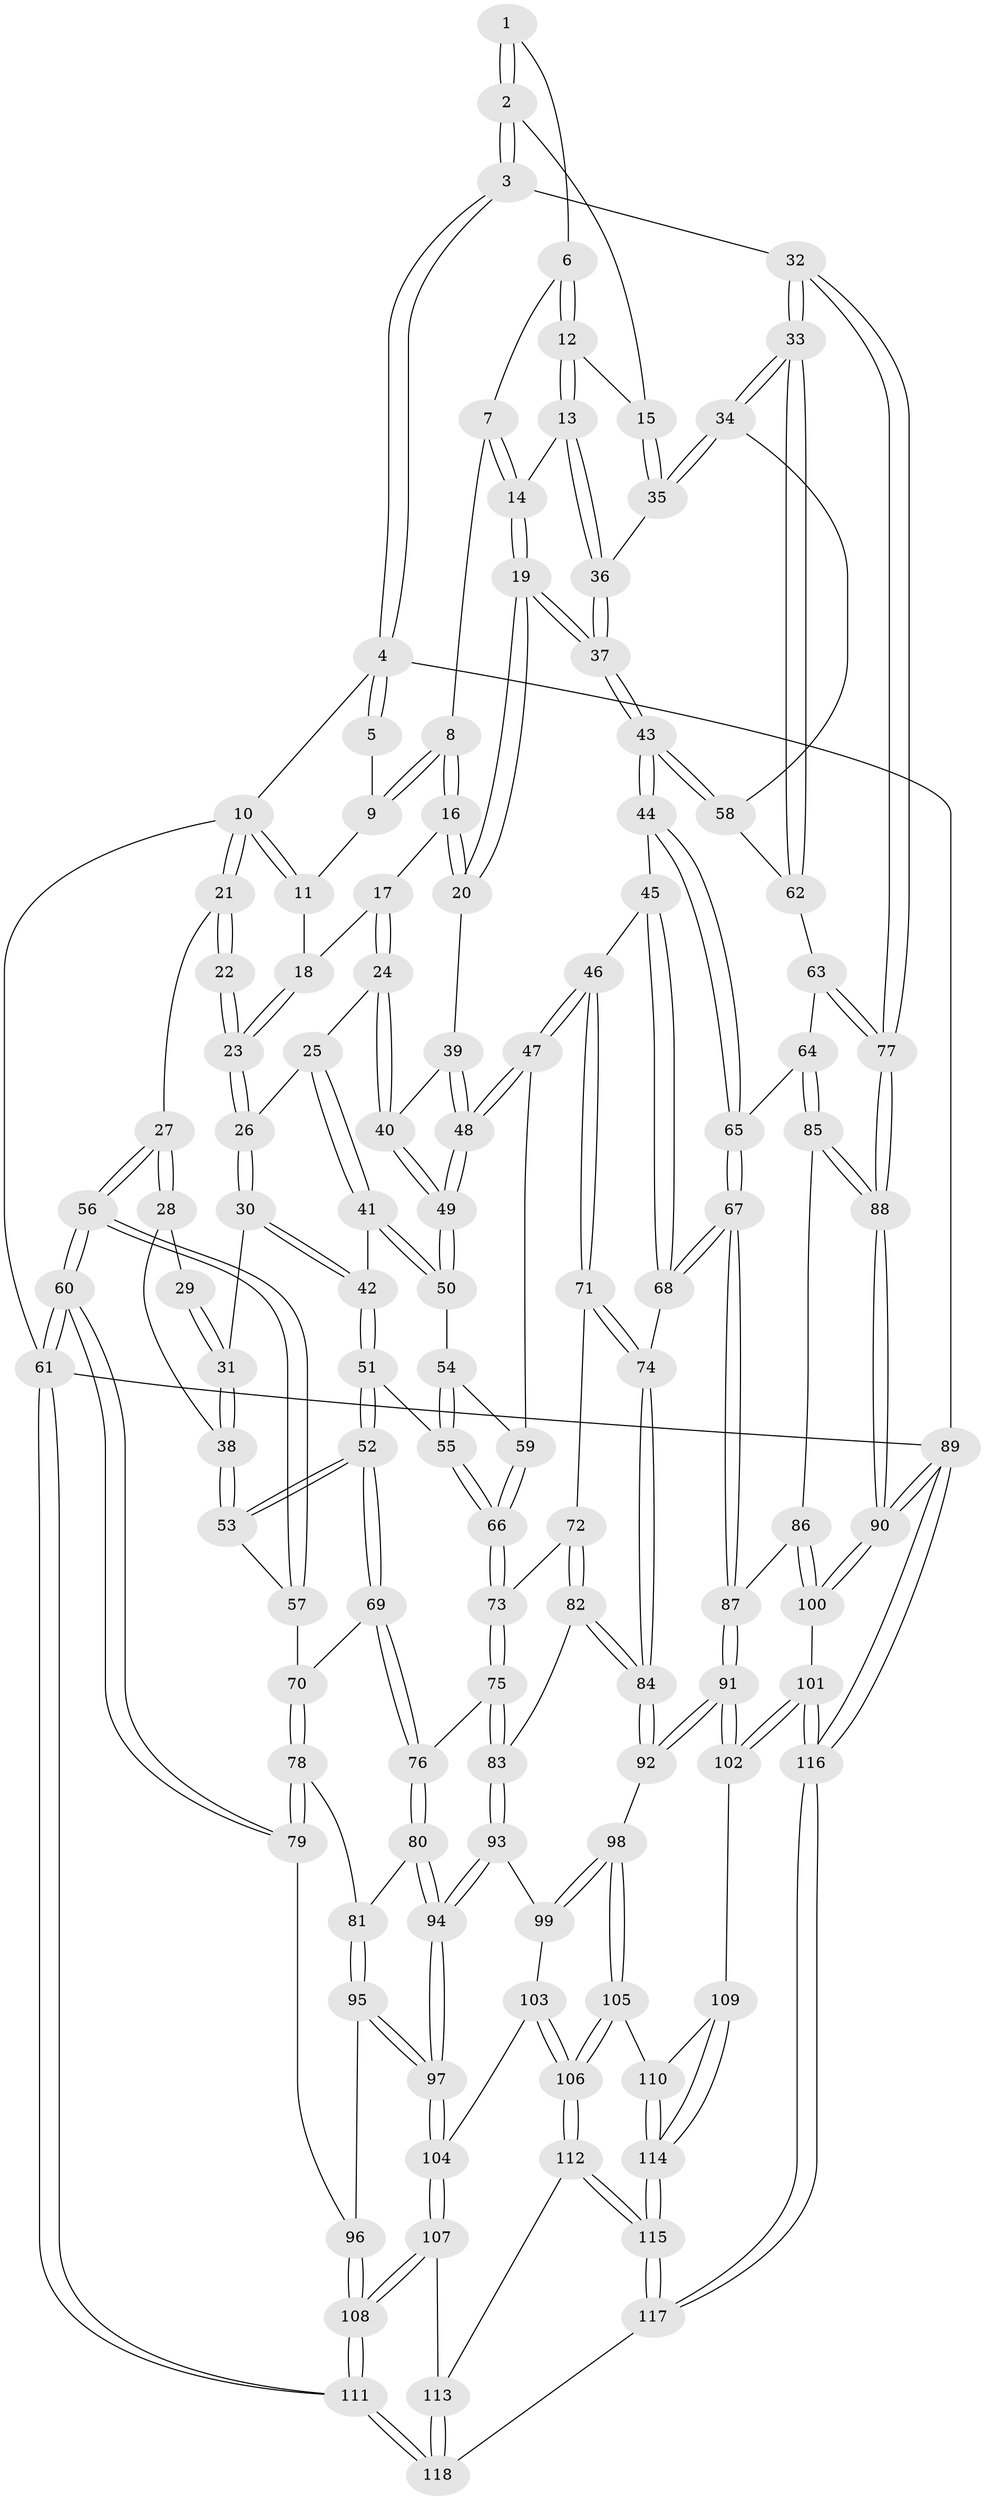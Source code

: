 // Generated by graph-tools (version 1.1) at 2025/03/03/09/25 03:03:27]
// undirected, 118 vertices, 292 edges
graph export_dot {
graph [start="1"]
  node [color=gray90,style=filled];
  1 [pos="+0.9022787043649616+0.06072610722624832"];
  2 [pos="+1+0.08173517206888106"];
  3 [pos="+1+0"];
  4 [pos="+1+0"];
  5 [pos="+0.8851130204596165+0"];
  6 [pos="+0.8425186946726467+0.09318195794166692"];
  7 [pos="+0.7292689238596052+0.005510135616151784"];
  8 [pos="+0.6058867931416522+0"];
  9 [pos="+0.5851177853113357+0"];
  10 [pos="+0+0"];
  11 [pos="+0.4143301347987832+0"];
  12 [pos="+0.8502949328425223+0.18703378732949083"];
  13 [pos="+0.8210057539092357+0.21050206836936794"];
  14 [pos="+0.7813065453529158+0.21684999939860047"];
  15 [pos="+0.912427180501385+0.20129039699039125"];
  16 [pos="+0.6371864642904285+0.19203061409237818"];
  17 [pos="+0.5137362818289544+0.21018778125717788"];
  18 [pos="+0.3480943608606585+0.048108746769595936"];
  19 [pos="+0.6876903655818027+0.2412990916925587"];
  20 [pos="+0.6553867801546814+0.22668085094025844"];
  21 [pos="+0+0"];
  22 [pos="+0.21958085354345072+0.13748175663124337"];
  23 [pos="+0.33814885436892034+0.06688108695968145"];
  24 [pos="+0.4554726113473915+0.28515274207642205"];
  25 [pos="+0.41197199554477165+0.2684983641074522"];
  26 [pos="+0.36158786923486974+0.192925527272962"];
  27 [pos="+0+0.07843931139180207"];
  28 [pos="+0.1471906133243293+0.22393218947598267"];
  29 [pos="+0.21766533242403463+0.14111521703618532"];
  30 [pos="+0.2705574610973677+0.31524059617234795"];
  31 [pos="+0.26041503790280435+0.3132024309418111"];
  32 [pos="+1+0.40458603375026864"];
  33 [pos="+1+0.38911702410944965"];
  34 [pos="+1+0.35084089280728975"];
  35 [pos="+1+0.3351953963475337"];
  36 [pos="+0.8472682185995545+0.3160393276527385"];
  37 [pos="+0.7632081185621414+0.42450936148034707"];
  38 [pos="+0.14462664646717402+0.3353581359077233"];
  39 [pos="+0.6547506477403346+0.22746146671445439"];
  40 [pos="+0.45940994758666925+0.28998460310448887"];
  41 [pos="+0.3497987639151594+0.3584303371561258"];
  42 [pos="+0.3150634458039393+0.36531808246741876"];
  43 [pos="+0.763197736295531+0.42543034681709246"];
  44 [pos="+0.7383456638550907+0.45067806188546694"];
  45 [pos="+0.7295776100079738+0.45489788421642025"];
  46 [pos="+0.5645782503333827+0.45821833102799964"];
  47 [pos="+0.5581914563726447+0.45166399666076423"];
  48 [pos="+0.5327691037979275+0.4080222042412945"];
  49 [pos="+0.5257869995044905+0.40462841330796223"];
  50 [pos="+0.4329795684781884+0.4168689469544668"];
  51 [pos="+0.26992148912451375+0.49121686280516974"];
  52 [pos="+0.2443253436610702+0.5043696718287067"];
  53 [pos="+0.14252903186414015+0.3382567514614606"];
  54 [pos="+0.3945073202317395+0.4568766837555729"];
  55 [pos="+0.2702067284285705+0.4912457114623238"];
  56 [pos="+0+0.3691623271031248"];
  57 [pos="+0+0.3971831491821361"];
  58 [pos="+0.8152664096309153+0.438767992112025"];
  59 [pos="+0.4202487448179356+0.5316626870698843"];
  60 [pos="+0+0.7300207314367486"];
  61 [pos="+0+1"];
  62 [pos="+0.8663717615495121+0.4882120785021666"];
  63 [pos="+0.8979334527830904+0.5517080116102347"];
  64 [pos="+0.8791255968958485+0.6097593514056617"];
  65 [pos="+0.7928650751614152+0.5535560093521826"];
  66 [pos="+0.4050616417743236+0.5621026118776269"];
  67 [pos="+0.7334335441529772+0.6522089099024789"];
  68 [pos="+0.6925053218383318+0.6286785467536831"];
  69 [pos="+0.24337907732135078+0.5059021057631288"];
  70 [pos="+0.11695847307693508+0.5474177904395644"];
  71 [pos="+0.563178467189234+0.4856202287540367"];
  72 [pos="+0.48067064529001097+0.6097974580954849"];
  73 [pos="+0.41051909104110046+0.5806619696273225"];
  74 [pos="+0.628539444292322+0.6373975073870798"];
  75 [pos="+0.3359194739560237+0.666002903380565"];
  76 [pos="+0.2713435474899923+0.6125225351882354"];
  77 [pos="+1+0.42239500676904773"];
  78 [pos="+0.09758966190696754+0.6157103884383941"];
  79 [pos="+0+0.7310614442775316"];
  80 [pos="+0.1804285566610049+0.6896749834798774"];
  81 [pos="+0.1695132652566516+0.687933238242757"];
  82 [pos="+0.511646655169029+0.698193862849792"];
  83 [pos="+0.3421884607116758+0.6883224899052744"];
  84 [pos="+0.5476255737414377+0.7319145923795761"];
  85 [pos="+0.8835984508492196+0.6511790512073282"];
  86 [pos="+0.8329760512940119+0.7159168857681161"];
  87 [pos="+0.7937151192133611+0.7117092851114107"];
  88 [pos="+1+0.6569658919153731"];
  89 [pos="+1+1"];
  90 [pos="+1+0.9144947442404857"];
  91 [pos="+0.6615378350488116+0.8152668028764453"];
  92 [pos="+0.5480711633234452+0.7357578776535144"];
  93 [pos="+0.3329320609136822+0.7193832839730622"];
  94 [pos="+0.2512677012572786+0.7783991175321041"];
  95 [pos="+0.07884234088579736+0.8041613828066333"];
  96 [pos="+0.0704624798253376+0.8061647063386872"];
  97 [pos="+0.2351938278000915+0.8367350381531645"];
  98 [pos="+0.48673423250166326+0.8107670260889575"];
  99 [pos="+0.39179694129707887+0.7954539360920229"];
  100 [pos="+0.8333628188702784+0.7166851157112574"];
  101 [pos="+0.8897702451179018+1"];
  102 [pos="+0.6756877475092707+0.8821007642109665"];
  103 [pos="+0.35753022117984407+0.8402934054339939"];
  104 [pos="+0.238426173954298+0.8449677528857833"];
  105 [pos="+0.48638910864242013+0.815812685525998"];
  106 [pos="+0.3858948057394105+0.9178865107037901"];
  107 [pos="+0.23878789305032116+0.8666367334932576"];
  108 [pos="+0.08451886668072481+0.9446091199724471"];
  109 [pos="+0.6697398646948345+0.886374224115013"];
  110 [pos="+0.5111099266839502+0.8922273797420358"];
  111 [pos="+0+1"];
  112 [pos="+0.376140228551799+0.9573038691846728"];
  113 [pos="+0.25143237003724206+0.9019412760906432"];
  114 [pos="+0.49720002822388376+1"];
  115 [pos="+0.4699954303602809+1"];
  116 [pos="+1+1"];
  117 [pos="+0.4689587483689851+1"];
  118 [pos="+0.0722213282348833+1"];
  1 -- 2;
  1 -- 2;
  1 -- 6;
  2 -- 3;
  2 -- 3;
  2 -- 15;
  3 -- 4;
  3 -- 4;
  3 -- 32;
  4 -- 5;
  4 -- 5;
  4 -- 10;
  4 -- 89;
  5 -- 9;
  6 -- 7;
  6 -- 12;
  6 -- 12;
  7 -- 8;
  7 -- 14;
  7 -- 14;
  8 -- 9;
  8 -- 9;
  8 -- 16;
  8 -- 16;
  9 -- 11;
  10 -- 11;
  10 -- 11;
  10 -- 21;
  10 -- 21;
  10 -- 61;
  11 -- 18;
  12 -- 13;
  12 -- 13;
  12 -- 15;
  13 -- 14;
  13 -- 36;
  13 -- 36;
  14 -- 19;
  14 -- 19;
  15 -- 35;
  15 -- 35;
  16 -- 17;
  16 -- 20;
  16 -- 20;
  17 -- 18;
  17 -- 24;
  17 -- 24;
  18 -- 23;
  18 -- 23;
  19 -- 20;
  19 -- 20;
  19 -- 37;
  19 -- 37;
  20 -- 39;
  21 -- 22;
  21 -- 22;
  21 -- 27;
  22 -- 23;
  22 -- 23;
  23 -- 26;
  23 -- 26;
  24 -- 25;
  24 -- 40;
  24 -- 40;
  25 -- 26;
  25 -- 41;
  25 -- 41;
  26 -- 30;
  26 -- 30;
  27 -- 28;
  27 -- 28;
  27 -- 56;
  27 -- 56;
  28 -- 29;
  28 -- 38;
  29 -- 31;
  29 -- 31;
  30 -- 31;
  30 -- 42;
  30 -- 42;
  31 -- 38;
  31 -- 38;
  32 -- 33;
  32 -- 33;
  32 -- 77;
  32 -- 77;
  33 -- 34;
  33 -- 34;
  33 -- 62;
  33 -- 62;
  34 -- 35;
  34 -- 35;
  34 -- 58;
  35 -- 36;
  36 -- 37;
  36 -- 37;
  37 -- 43;
  37 -- 43;
  38 -- 53;
  38 -- 53;
  39 -- 40;
  39 -- 48;
  39 -- 48;
  40 -- 49;
  40 -- 49;
  41 -- 42;
  41 -- 50;
  41 -- 50;
  42 -- 51;
  42 -- 51;
  43 -- 44;
  43 -- 44;
  43 -- 58;
  43 -- 58;
  44 -- 45;
  44 -- 65;
  44 -- 65;
  45 -- 46;
  45 -- 68;
  45 -- 68;
  46 -- 47;
  46 -- 47;
  46 -- 71;
  46 -- 71;
  47 -- 48;
  47 -- 48;
  47 -- 59;
  48 -- 49;
  48 -- 49;
  49 -- 50;
  49 -- 50;
  50 -- 54;
  51 -- 52;
  51 -- 52;
  51 -- 55;
  52 -- 53;
  52 -- 53;
  52 -- 69;
  52 -- 69;
  53 -- 57;
  54 -- 55;
  54 -- 55;
  54 -- 59;
  55 -- 66;
  55 -- 66;
  56 -- 57;
  56 -- 57;
  56 -- 60;
  56 -- 60;
  57 -- 70;
  58 -- 62;
  59 -- 66;
  59 -- 66;
  60 -- 61;
  60 -- 61;
  60 -- 79;
  60 -- 79;
  61 -- 111;
  61 -- 111;
  61 -- 89;
  62 -- 63;
  63 -- 64;
  63 -- 77;
  63 -- 77;
  64 -- 65;
  64 -- 85;
  64 -- 85;
  65 -- 67;
  65 -- 67;
  66 -- 73;
  66 -- 73;
  67 -- 68;
  67 -- 68;
  67 -- 87;
  67 -- 87;
  68 -- 74;
  69 -- 70;
  69 -- 76;
  69 -- 76;
  70 -- 78;
  70 -- 78;
  71 -- 72;
  71 -- 74;
  71 -- 74;
  72 -- 73;
  72 -- 82;
  72 -- 82;
  73 -- 75;
  73 -- 75;
  74 -- 84;
  74 -- 84;
  75 -- 76;
  75 -- 83;
  75 -- 83;
  76 -- 80;
  76 -- 80;
  77 -- 88;
  77 -- 88;
  78 -- 79;
  78 -- 79;
  78 -- 81;
  79 -- 96;
  80 -- 81;
  80 -- 94;
  80 -- 94;
  81 -- 95;
  81 -- 95;
  82 -- 83;
  82 -- 84;
  82 -- 84;
  83 -- 93;
  83 -- 93;
  84 -- 92;
  84 -- 92;
  85 -- 86;
  85 -- 88;
  85 -- 88;
  86 -- 87;
  86 -- 100;
  86 -- 100;
  87 -- 91;
  87 -- 91;
  88 -- 90;
  88 -- 90;
  89 -- 90;
  89 -- 90;
  89 -- 116;
  89 -- 116;
  90 -- 100;
  90 -- 100;
  91 -- 92;
  91 -- 92;
  91 -- 102;
  91 -- 102;
  92 -- 98;
  93 -- 94;
  93 -- 94;
  93 -- 99;
  94 -- 97;
  94 -- 97;
  95 -- 96;
  95 -- 97;
  95 -- 97;
  96 -- 108;
  96 -- 108;
  97 -- 104;
  97 -- 104;
  98 -- 99;
  98 -- 99;
  98 -- 105;
  98 -- 105;
  99 -- 103;
  100 -- 101;
  101 -- 102;
  101 -- 102;
  101 -- 116;
  101 -- 116;
  102 -- 109;
  103 -- 104;
  103 -- 106;
  103 -- 106;
  104 -- 107;
  104 -- 107;
  105 -- 106;
  105 -- 106;
  105 -- 110;
  106 -- 112;
  106 -- 112;
  107 -- 108;
  107 -- 108;
  107 -- 113;
  108 -- 111;
  108 -- 111;
  109 -- 110;
  109 -- 114;
  109 -- 114;
  110 -- 114;
  110 -- 114;
  111 -- 118;
  111 -- 118;
  112 -- 113;
  112 -- 115;
  112 -- 115;
  113 -- 118;
  113 -- 118;
  114 -- 115;
  114 -- 115;
  115 -- 117;
  115 -- 117;
  116 -- 117;
  116 -- 117;
  117 -- 118;
}

